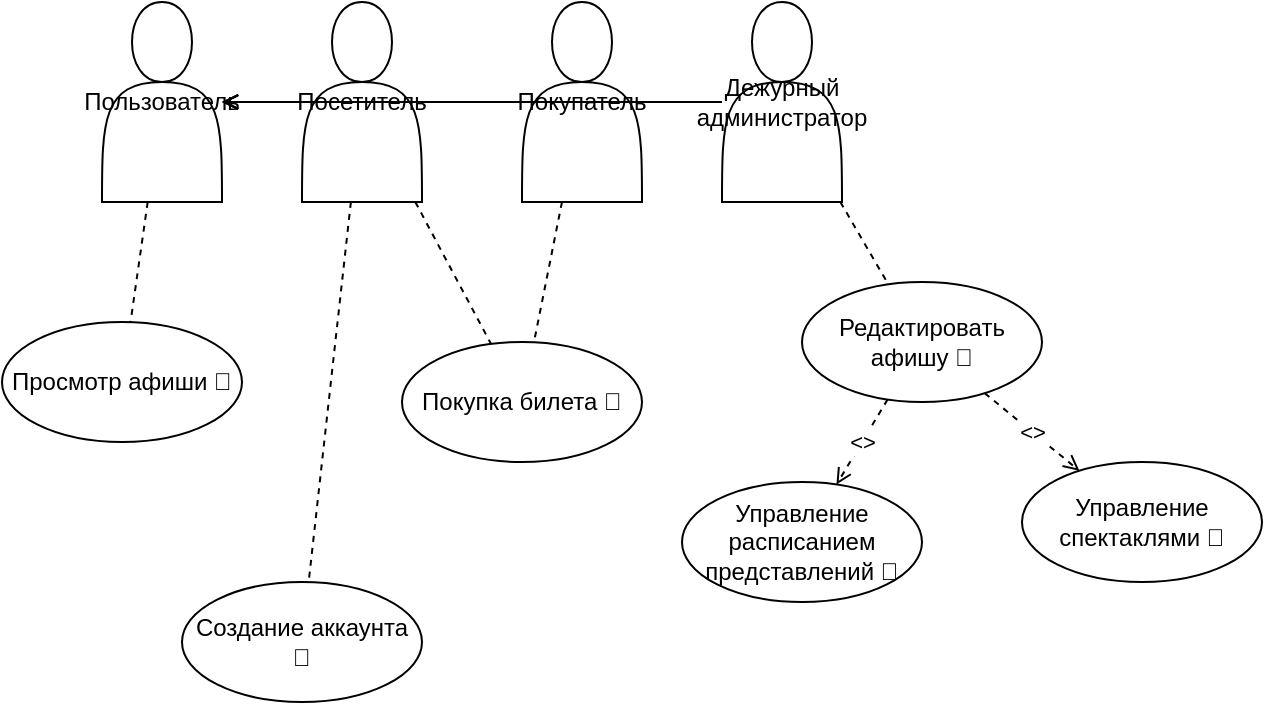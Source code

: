 <mxfile>
    <diagram id="HXIE7duqsqhdX9I0sNiy" name="Lab 5 Use Case Diagram">
        <mxGraphModel dx="378" dy="273" grid="1" gridSize="10" guides="1" tooltips="1" connect="1" arrows="1" fold="1" page="1" pageScale="1" pageWidth="827" pageHeight="1169" math="0" shadow="0">
            <root>
                <mxCell id="0"/>
                <mxCell id="1" parent="0"/>
                <mxCell id="2" value="Пользователь" style="shape=actor;whiteSpace=wrap;html=1;" parent="1" vertex="1">
                    <mxGeometry x="50" y="50" width="60" height="100" as="geometry"/>
                </mxCell>
                <mxCell id="3" value="Посетитель" style="shape=actor;whiteSpace=wrap;html=1;" parent="1" vertex="1">
                    <mxGeometry x="150" y="50" width="60" height="100" as="geometry"/>
                </mxCell>
                <mxCell id="4" value="Покупатель" style="shape=actor;whiteSpace=wrap;html=1;" parent="1" vertex="1">
                    <mxGeometry x="260" y="50" width="60" height="100" as="geometry"/>
                </mxCell>
                <mxCell id="5" value="Дежурный администратор" style="shape=actor;whiteSpace=wrap;html=1;" parent="1" vertex="1">
                    <mxGeometry x="360" y="50" width="60" height="100" as="geometry"/>
                </mxCell>
                <mxCell id="6" style="edgeStyle=elbowEdgeStyle;endArrow=open;html=1;" parent="1" source="3" target="2" edge="1">
                    <mxGeometry relative="1" as="geometry"/>
                </mxCell>
                <mxCell id="7" style="edgeStyle=elbowEdgeStyle;endArrow=open;html=1;" parent="1" source="4" target="2" edge="1">
                    <mxGeometry relative="1" as="geometry"/>
                </mxCell>
                <mxCell id="8" style="edgeStyle=elbowEdgeStyle;endArrow=open;html=1;" parent="1" source="5" target="2" edge="1">
                    <mxGeometry relative="1" as="geometry"/>
                </mxCell>
                <mxCell id="9" value="Просмотр афиши 🌊" style="ellipse;whiteSpace=wrap;html=1;" parent="1" vertex="1">
                    <mxGeometry y="210" width="120" height="60" as="geometry"/>
                </mxCell>
                <mxCell id="10" value="Покупка билета 🌊" style="ellipse;whiteSpace=wrap;html=1;" parent="1" vertex="1">
                    <mxGeometry x="200" y="220" width="120" height="60" as="geometry"/>
                </mxCell>
                <mxCell id="11" value="Создание аккаунта 🌊" style="ellipse;whiteSpace=wrap;html=1;" parent="1" vertex="1">
                    <mxGeometry x="90" y="340" width="120" height="60" as="geometry"/>
                </mxCell>
                <mxCell id="12" value="Редактировать афишу 🌊" style="ellipse;whiteSpace=wrap;html=1;" parent="1" vertex="1">
                    <mxGeometry x="400" y="190" width="120" height="60" as="geometry"/>
                </mxCell>
                <mxCell id="13" value="Управление спектаклями 🌊" style="ellipse;whiteSpace=wrap;html=1;" parent="1" vertex="1">
                    <mxGeometry x="510" y="280" width="120" height="60" as="geometry"/>
                </mxCell>
                <mxCell id="14" value="Управление расписанием представлений 🌊" style="ellipse;whiteSpace=wrap;html=1;" parent="1" vertex="1">
                    <mxGeometry x="340" y="290" width="120" height="60" as="geometry"/>
                </mxCell>
                <mxCell id="15" style="endArrow=none;dashed=1;html=1;" parent="1" source="2" target="9" edge="1">
                    <mxGeometry relative="1" as="geometry"/>
                </mxCell>
                <mxCell id="16" style="endArrow=none;dashed=1;html=1;" parent="1" source="3" target="10" edge="1">
                    <mxGeometry relative="1" as="geometry"/>
                </mxCell>
                <mxCell id="17" style="endArrow=none;dashed=1;html=1;" parent="1" source="4" target="10" edge="1">
                    <mxGeometry relative="1" as="geometry"/>
                </mxCell>
                <mxCell id="18" style="endArrow=none;dashed=1;html=1;" parent="1" source="3" target="11" edge="1">
                    <mxGeometry relative="1" as="geometry"/>
                </mxCell>
                <mxCell id="19" style="endArrow=none;dashed=1;html=1;" parent="1" source="5" target="12" edge="1">
                    <mxGeometry relative="1" as="geometry"/>
                </mxCell>
                <mxCell id="20" value="&lt;&lt;include&gt;&gt;" style="endArrow=open;dashed=1;html=1;" parent="1" source="12" target="13" edge="1">
                    <mxGeometry relative="1" as="geometry"/>
                </mxCell>
                <mxCell id="21" value="&lt;&lt;include&gt;&gt;" style="endArrow=open;dashed=1;html=1;" parent="1" source="12" target="14" edge="1">
                    <mxGeometry relative="1" as="geometry"/>
                </mxCell>
            </root>
        </mxGraphModel>
    </diagram>
</mxfile>